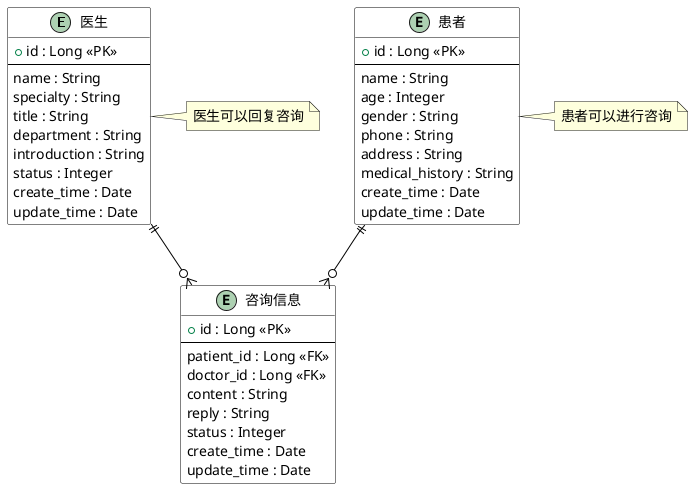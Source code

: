 @startuml 咨询相关ER图

' 设置样式
skinparam backgroundColor white
skinparam handwritten false
skinparam defaultFontName Microsoft YaHei
skinparam defaultFontSize 14
skinparam class {
    BackgroundColor white
    BorderColor black
    ArrowColor black
}

' 咨询相关实体
entity "医生" as doctor {
    + id : Long <<PK>>
    --
    name : String
    specialty : String
    title : String
    department : String
    introduction : String
    status : Integer
    create_time : Date
    update_time : Date
}

entity "患者" as patient {
    + id : Long <<PK>>
    --
    name : String
    age : Integer
    gender : String
    phone : String
    address : String
    medical_history : String
    create_time : Date
    update_time : Date
}

entity "咨询信息" as consultation {
    + id : Long <<PK>>
    --
    patient_id : Long <<FK>>
    doctor_id : Long <<FK>>
    content : String
    reply : String
    status : Integer
    create_time : Date
    update_time : Date
}

' 定义关系
doctor ||--o{ consultation
patient ||--o{ consultation

' 添加注释
note right of doctor
  医生可以回复咨询
end note

note right of patient
  患者可以进行咨询
end note

@enduml 